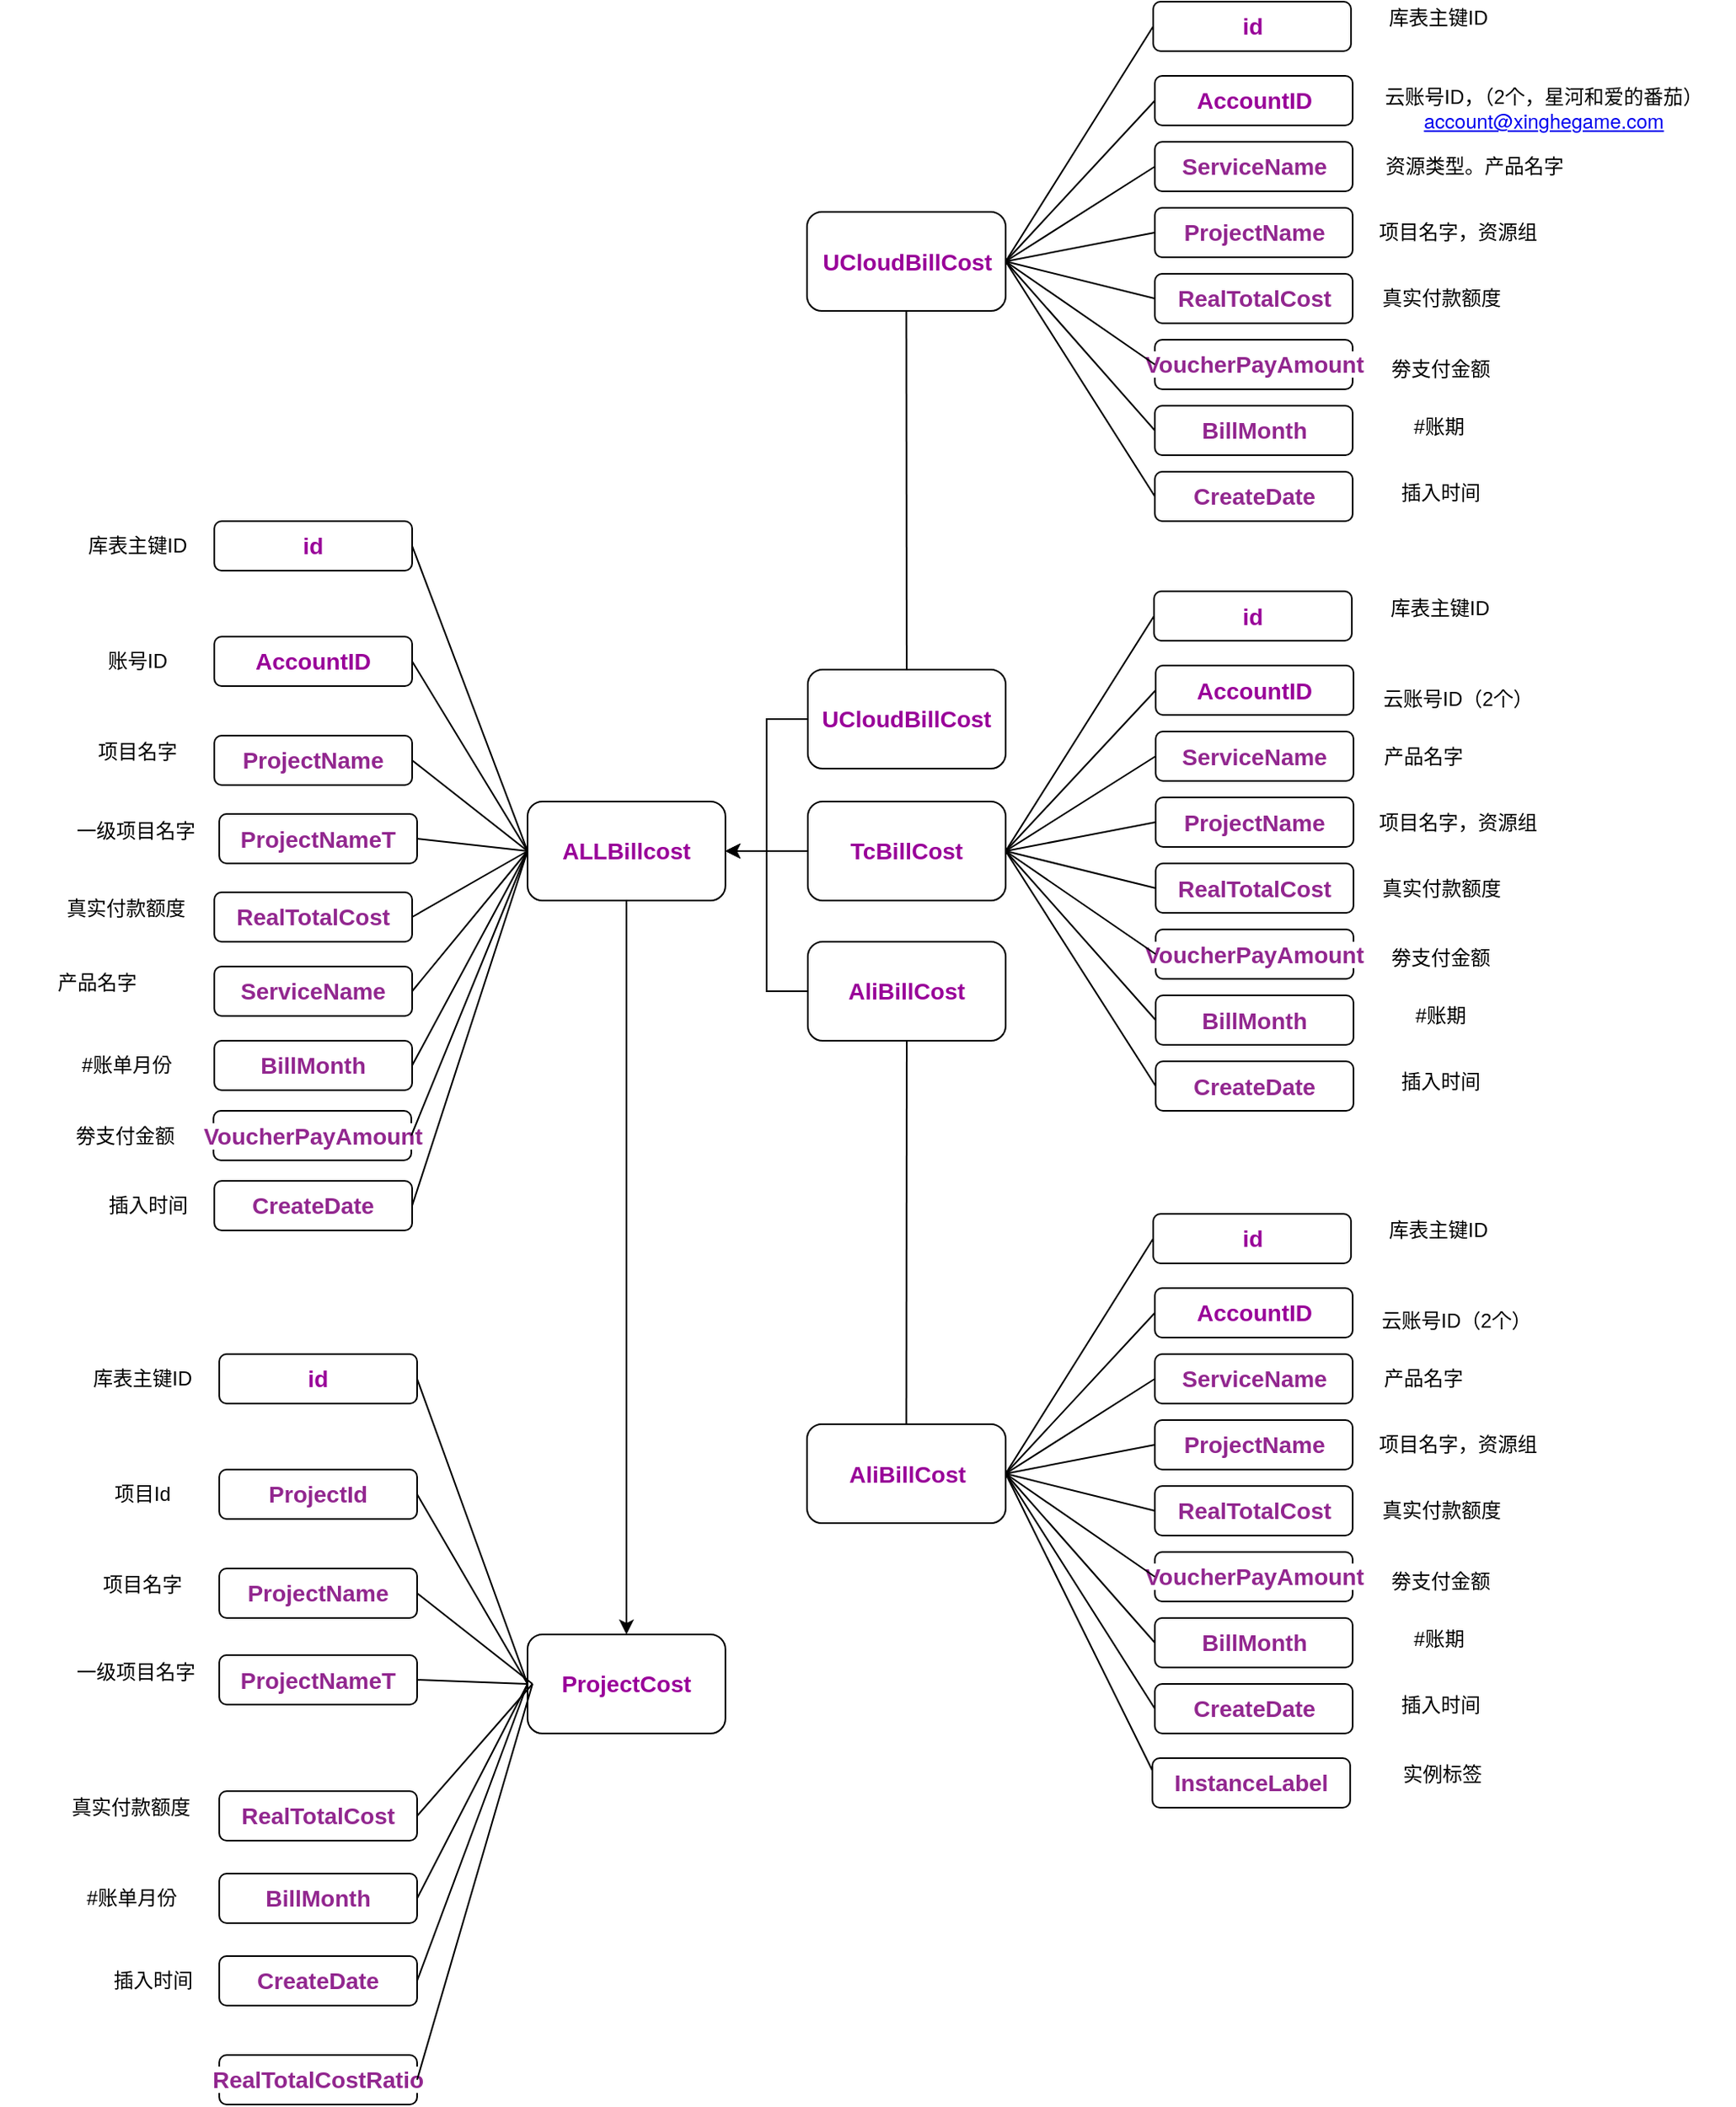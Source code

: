 <mxfile version="14.7.2" type="github">
  <diagram id="A1Ll4xMSJyslP8D5Uw_K" name="Page-1">
    <mxGraphModel dx="2210" dy="1781" grid="1" gridSize="10" guides="1" tooltips="1" connect="1" arrows="1" fold="1" page="1" pageScale="1" pageWidth="827" pageHeight="1169" background="#FFFFFF" math="0" shadow="0">
      <root>
        <mxCell id="0" />
        <mxCell id="1" parent="0" />
        <mxCell id="RVxFYE3tp8AXehIDu2Ks-37" style="edgeStyle=orthogonalEdgeStyle;rounded=0;orthogonalLoop=1;jettySize=auto;html=1;exitX=0;exitY=0.5;exitDx=0;exitDy=0;" parent="1" edge="1">
          <mxGeometry relative="1" as="geometry">
            <mxPoint x="-20" y="370" as="targetPoint" />
            <mxPoint x="30" y="370" as="sourcePoint" />
          </mxGeometry>
        </mxCell>
        <mxCell id="iCOL84NQNegIuIeDDe2q-26" style="edgeStyle=orthogonalEdgeStyle;rounded=0;orthogonalLoop=1;jettySize=auto;html=1;exitX=0.5;exitY=1;exitDx=0;exitDy=0;entryX=0.5;entryY=0;entryDx=0;entryDy=0;" edge="1" parent="1" source="RVxFYE3tp8AXehIDu2Ks-33" target="iCOL84NQNegIuIeDDe2q-1">
          <mxGeometry relative="1" as="geometry" />
        </mxCell>
        <mxCell id="RVxFYE3tp8AXehIDu2Ks-33" value="&lt;b&gt;&lt;font color=&quot;#990099&quot; style=&quot;font-size: 14px&quot;&gt;ALLBillcost&lt;/font&gt;&lt;/b&gt;" style="rounded=1;whiteSpace=wrap;html=1;" parent="1" vertex="1">
          <mxGeometry x="-140" y="340" width="120" height="60" as="geometry" />
        </mxCell>
        <mxCell id="RVxFYE3tp8AXehIDu2Ks-36" style="edgeStyle=orthogonalEdgeStyle;rounded=0;orthogonalLoop=1;jettySize=auto;html=1;exitX=0;exitY=0.5;exitDx=0;exitDy=0;entryX=1;entryY=0.5;entryDx=0;entryDy=0;" parent="1" source="RVxFYE3tp8AXehIDu2Ks-34" target="RVxFYE3tp8AXehIDu2Ks-33" edge="1">
          <mxGeometry relative="1" as="geometry" />
        </mxCell>
        <mxCell id="RVxFYE3tp8AXehIDu2Ks-34" value="&lt;b&gt;&lt;font color=&quot;#990099&quot; style=&quot;font-size: 14px&quot;&gt;UCloudBillCost&lt;/font&gt;&lt;/b&gt;" style="rounded=1;whiteSpace=wrap;html=1;" parent="1" vertex="1">
          <mxGeometry x="30" y="260" width="120" height="60" as="geometry" />
        </mxCell>
        <mxCell id="RVxFYE3tp8AXehIDu2Ks-38" style="edgeStyle=orthogonalEdgeStyle;rounded=0;orthogonalLoop=1;jettySize=auto;html=1;entryX=1;entryY=0.5;entryDx=0;entryDy=0;" parent="1" source="s6nqdzdo0AbgYBbY4Dm5-26" target="RVxFYE3tp8AXehIDu2Ks-33" edge="1">
          <mxGeometry relative="1" as="geometry">
            <mxPoint x="30" y="450" as="sourcePoint" />
          </mxGeometry>
        </mxCell>
        <mxCell id="RVxFYE3tp8AXehIDu2Ks-39" value="&lt;b style=&quot;color: rgb(153 , 0 , 153) ; font-size: 14px&quot;&gt;AccountID&lt;/b&gt;" style="rounded=1;whiteSpace=wrap;html=1;" parent="1" vertex="1">
          <mxGeometry x="-330" y="240" width="120" height="30" as="geometry" />
        </mxCell>
        <mxCell id="RVxFYE3tp8AXehIDu2Ks-40" value="&lt;span style=&quot;color: rgb(146 , 39 , 143) ; font-family: &amp;#34;menlo&amp;#34; , monospace , &amp;#34;tahoma&amp;#34; , , ; font-size: 14px ; font-weight: 700 ; background-color: rgb(255 , 255 , 255)&quot;&gt;ProjectName&lt;/span&gt;" style="rounded=1;whiteSpace=wrap;html=1;" parent="1" vertex="1">
          <mxGeometry x="-330" y="300" width="120" height="30" as="geometry" />
        </mxCell>
        <mxCell id="RVxFYE3tp8AXehIDu2Ks-41" value="&lt;span style=&quot;color: rgb(146 , 39 , 143) ; font-family: &amp;#34;menlo&amp;#34; , monospace , &amp;#34;tahoma&amp;#34; , , ; font-size: 14px ; font-weight: 700 ; background-color: rgb(255 , 255 , 255)&quot;&gt;RealTotalCost&lt;/span&gt;" style="rounded=1;whiteSpace=wrap;html=1;" parent="1" vertex="1">
          <mxGeometry x="-330" y="395" width="120" height="30" as="geometry" />
        </mxCell>
        <mxCell id="RVxFYE3tp8AXehIDu2Ks-42" value="&lt;font color=&quot;#92278f&quot;&gt;&lt;span style=&quot;font-size: 14px ; background-color: rgb(255 , 255 , 255)&quot;&gt;&lt;b&gt;ServiceName&lt;/b&gt;&lt;/span&gt;&lt;/font&gt;" style="rounded=1;whiteSpace=wrap;html=1;" parent="1" vertex="1">
          <mxGeometry x="-330" y="440" width="120" height="30" as="geometry" />
        </mxCell>
        <mxCell id="RVxFYE3tp8AXehIDu2Ks-44" value="" style="endArrow=none;html=1;exitX=0;exitY=0.5;exitDx=0;exitDy=0;entryX=1;entryY=0.5;entryDx=0;entryDy=0;" parent="1" source="RVxFYE3tp8AXehIDu2Ks-33" target="RVxFYE3tp8AXehIDu2Ks-39" edge="1">
          <mxGeometry width="50" height="50" relative="1" as="geometry">
            <mxPoint x="160" y="380" as="sourcePoint" />
            <mxPoint x="240" y="205" as="targetPoint" />
          </mxGeometry>
        </mxCell>
        <mxCell id="RVxFYE3tp8AXehIDu2Ks-45" value="" style="endArrow=none;html=1;entryX=1;entryY=0.5;entryDx=0;entryDy=0;" parent="1" target="RVxFYE3tp8AXehIDu2Ks-42" edge="1">
          <mxGeometry width="50" height="50" relative="1" as="geometry">
            <mxPoint x="-140" y="370" as="sourcePoint" />
            <mxPoint x="-160" y="265" as="targetPoint" />
          </mxGeometry>
        </mxCell>
        <mxCell id="RVxFYE3tp8AXehIDu2Ks-46" value="" style="endArrow=none;html=1;entryX=1;entryY=0.5;entryDx=0;entryDy=0;" parent="1" target="RVxFYE3tp8AXehIDu2Ks-40" edge="1">
          <mxGeometry width="50" height="50" relative="1" as="geometry">
            <mxPoint x="-140" y="370" as="sourcePoint" />
            <mxPoint x="-160" y="265" as="targetPoint" />
          </mxGeometry>
        </mxCell>
        <mxCell id="RVxFYE3tp8AXehIDu2Ks-47" value="" style="endArrow=none;html=1;entryX=1;entryY=0.5;entryDx=0;entryDy=0;" parent="1" target="RVxFYE3tp8AXehIDu2Ks-41" edge="1">
          <mxGeometry width="50" height="50" relative="1" as="geometry">
            <mxPoint x="-140" y="370" as="sourcePoint" />
            <mxPoint x="-160" y="325" as="targetPoint" />
          </mxGeometry>
        </mxCell>
        <mxCell id="RVxFYE3tp8AXehIDu2Ks-91" value="资源类型。产品名字" style="text;html=1;strokeColor=none;fillColor=none;align=center;verticalAlign=middle;whiteSpace=wrap;rounded=0;" parent="1" vertex="1">
          <mxGeometry x="359" y="-55" width="151" height="20" as="geometry" />
        </mxCell>
        <mxCell id="RVxFYE3tp8AXehIDu2Ks-92" value="云账号ID，（2个，星河和爱的番茄）&lt;a href=&quot;mailto:account@xinghegame.com&quot; style=&quot;font-family: &amp;#34;helvetica neue&amp;#34;&quot;&gt;account@xinghegame.com&lt;/a&gt;" style="text;html=1;strokeColor=none;fillColor=none;align=center;verticalAlign=middle;whiteSpace=wrap;rounded=0;" parent="1" vertex="1">
          <mxGeometry x="361" y="-90" width="231" height="20" as="geometry" />
        </mxCell>
        <mxCell id="RVxFYE3tp8AXehIDu2Ks-106" value="账号ID" style="text;html=1;strokeColor=none;fillColor=none;align=center;verticalAlign=middle;whiteSpace=wrap;rounded=0;" parent="1" vertex="1">
          <mxGeometry x="-430" y="245" width="107" height="20" as="geometry" />
        </mxCell>
        <mxCell id="RVxFYE3tp8AXehIDu2Ks-107" value="&lt;b&gt;&lt;font style=&quot;font-size: 14px&quot; color=&quot;#990099&quot;&gt;id&lt;/font&gt;&lt;/b&gt;" style="rounded=1;whiteSpace=wrap;html=1;" parent="1" vertex="1">
          <mxGeometry x="-330" y="170" width="120" height="30" as="geometry" />
        </mxCell>
        <mxCell id="RVxFYE3tp8AXehIDu2Ks-108" value="" style="endArrow=none;html=1;exitX=0;exitY=0.5;exitDx=0;exitDy=0;entryX=1;entryY=0.5;entryDx=0;entryDy=0;" parent="1" source="RVxFYE3tp8AXehIDu2Ks-33" target="RVxFYE3tp8AXehIDu2Ks-107" edge="1">
          <mxGeometry width="50" height="50" relative="1" as="geometry">
            <mxPoint x="-130" y="380" as="sourcePoint" />
            <mxPoint x="-200" y="265" as="targetPoint" />
          </mxGeometry>
        </mxCell>
        <mxCell id="RVxFYE3tp8AXehIDu2Ks-109" value="库表主键ID" style="text;html=1;strokeColor=none;fillColor=none;align=center;verticalAlign=middle;whiteSpace=wrap;rounded=0;" parent="1" vertex="1">
          <mxGeometry x="-430" y="175" width="107" height="20" as="geometry" />
        </mxCell>
        <mxCell id="RVxFYE3tp8AXehIDu2Ks-110" value="项目名字" style="text;html=1;strokeColor=none;fillColor=none;align=center;verticalAlign=middle;whiteSpace=wrap;rounded=0;" parent="1" vertex="1">
          <mxGeometry x="-430" y="300" width="107" height="20" as="geometry" />
        </mxCell>
        <mxCell id="RVxFYE3tp8AXehIDu2Ks-111" value="真实付款额度" style="text;html=1;strokeColor=none;fillColor=none;align=center;verticalAlign=middle;whiteSpace=wrap;rounded=0;" parent="1" vertex="1">
          <mxGeometry x="-437" y="395" width="107" height="20" as="geometry" />
        </mxCell>
        <mxCell id="RVxFYE3tp8AXehIDu2Ks-112" value="产品名字" style="text;html=1;strokeColor=none;fillColor=none;align=center;verticalAlign=middle;whiteSpace=wrap;rounded=0;" parent="1" vertex="1">
          <mxGeometry x="-460" y="440" width="117.5" height="20" as="geometry" />
        </mxCell>
        <mxCell id="RVxFYE3tp8AXehIDu2Ks-113" value="&lt;span style=&quot;color: rgb(146 , 39 , 143) ; font-family: &amp;#34;menlo&amp;#34; , monospace , &amp;#34;tahoma&amp;#34; , , ; font-size: 14px ; font-weight: 700 ; background-color: rgb(255 , 255 , 255)&quot;&gt;BillMonth&lt;/span&gt;" style="rounded=1;whiteSpace=wrap;html=1;" parent="1" vertex="1">
          <mxGeometry x="-330" y="485" width="120" height="30" as="geometry" />
        </mxCell>
        <mxCell id="RVxFYE3tp8AXehIDu2Ks-114" value="#账单月份" style="text;html=1;strokeColor=none;fillColor=none;align=center;verticalAlign=middle;whiteSpace=wrap;rounded=0;" parent="1" vertex="1">
          <mxGeometry x="-426.5" y="490" width="86" height="20" as="geometry" />
        </mxCell>
        <mxCell id="RVxFYE3tp8AXehIDu2Ks-115" value="&lt;font color=&quot;#92278f&quot;&gt;&lt;span style=&quot;font-size: 14px ; background-color: rgb(255 , 255 , 255)&quot;&gt;&lt;b&gt;CreateDate&lt;/b&gt;&lt;/span&gt;&lt;/font&gt;" style="rounded=1;whiteSpace=wrap;html=1;" parent="1" vertex="1">
          <mxGeometry x="-330" y="570" width="120" height="30" as="geometry" />
        </mxCell>
        <mxCell id="RVxFYE3tp8AXehIDu2Ks-116" value="插入时间" style="text;html=1;strokeColor=none;fillColor=none;align=center;verticalAlign=middle;whiteSpace=wrap;rounded=0;" parent="1" vertex="1">
          <mxGeometry x="-413" y="575" width="86" height="20" as="geometry" />
        </mxCell>
        <mxCell id="RVxFYE3tp8AXehIDu2Ks-118" value="" style="endArrow=none;html=1;entryX=1;entryY=0.5;entryDx=0;entryDy=0;exitX=0;exitY=0.5;exitDx=0;exitDy=0;" parent="1" source="RVxFYE3tp8AXehIDu2Ks-33" target="RVxFYE3tp8AXehIDu2Ks-113" edge="1">
          <mxGeometry width="50" height="50" relative="1" as="geometry">
            <mxPoint x="-130" y="380" as="sourcePoint" />
            <mxPoint x="-200" y="385" as="targetPoint" />
          </mxGeometry>
        </mxCell>
        <mxCell id="RVxFYE3tp8AXehIDu2Ks-119" value="" style="endArrow=none;html=1;entryX=1;entryY=0.5;entryDx=0;entryDy=0;exitX=0;exitY=0.5;exitDx=0;exitDy=0;" parent="1" source="RVxFYE3tp8AXehIDu2Ks-33" target="RVxFYE3tp8AXehIDu2Ks-115" edge="1">
          <mxGeometry width="50" height="50" relative="1" as="geometry">
            <mxPoint x="-130" y="380" as="sourcePoint" />
            <mxPoint x="-200" y="510" as="targetPoint" />
          </mxGeometry>
        </mxCell>
        <mxCell id="RVxFYE3tp8AXehIDu2Ks-120" value="" style="endArrow=none;html=1;entryX=0.5;entryY=1;entryDx=0;entryDy=0;" parent="1" source="RVxFYE3tp8AXehIDu2Ks-34" target="s6nqdzdo0AbgYBbY4Dm5-76" edge="1">
          <mxGeometry width="50" height="50" relative="1" as="geometry">
            <mxPoint x="120" y="350" as="sourcePoint" />
            <mxPoint x="80" y="55" as="targetPoint" />
          </mxGeometry>
        </mxCell>
        <mxCell id="RVxFYE3tp8AXehIDu2Ks-122" value="" style="endArrow=none;html=1;entryX=0.5;entryY=1;entryDx=0;entryDy=0;exitX=0.5;exitY=0;exitDx=0;exitDy=0;" parent="1" source="s6nqdzdo0AbgYBbY4Dm5-51" target="s6nqdzdo0AbgYBbY4Dm5-26" edge="1">
          <mxGeometry width="50" height="50" relative="1" as="geometry">
            <mxPoint x="90" y="750" as="sourcePoint" />
            <mxPoint x="90" y="480" as="targetPoint" />
          </mxGeometry>
        </mxCell>
        <mxCell id="s6nqdzdo0AbgYBbY4Dm5-1" value="&lt;b&gt;&lt;font color=&quot;#990099&quot; style=&quot;font-size: 14px&quot;&gt;TcBillCost&lt;/font&gt;&lt;/b&gt;" style="rounded=1;whiteSpace=wrap;html=1;" parent="1" vertex="1">
          <mxGeometry x="30" y="340" width="120" height="60" as="geometry" />
        </mxCell>
        <mxCell id="s6nqdzdo0AbgYBbY4Dm5-2" value="&lt;b style=&quot;color: rgb(153 , 0 , 153) ; font-size: 14px&quot;&gt;AccountID&lt;/b&gt;" style="rounded=1;whiteSpace=wrap;html=1;" parent="1" vertex="1">
          <mxGeometry x="241" y="257.5" width="120" height="30" as="geometry" />
        </mxCell>
        <mxCell id="s6nqdzdo0AbgYBbY4Dm5-3" value="&lt;font color=&quot;#92278f&quot;&gt;&lt;span style=&quot;font-size: 14px ; background-color: rgb(255 , 255 , 255)&quot;&gt;&lt;b&gt;ServiceName&lt;/b&gt;&lt;/span&gt;&lt;/font&gt;" style="rounded=1;whiteSpace=wrap;html=1;" parent="1" vertex="1">
          <mxGeometry x="241" y="297.5" width="120" height="30" as="geometry" />
        </mxCell>
        <mxCell id="s6nqdzdo0AbgYBbY4Dm5-4" value="&lt;span style=&quot;color: rgb(146 , 39 , 143) ; font-family: &amp;#34;menlo&amp;#34; , monospace , &amp;#34;tahoma&amp;#34; , , ; font-size: 14px ; font-weight: 700 ; background-color: rgb(255 , 255 , 255)&quot;&gt;ProjectName&lt;/span&gt;" style="rounded=1;whiteSpace=wrap;html=1;" parent="1" vertex="1">
          <mxGeometry x="241" y="337.5" width="120" height="30" as="geometry" />
        </mxCell>
        <mxCell id="s6nqdzdo0AbgYBbY4Dm5-5" value="&lt;span style=&quot;color: rgb(146 , 39 , 143) ; font-family: &amp;#34;menlo&amp;#34; , monospace , &amp;#34;tahoma&amp;#34; , , ; font-size: 14px ; font-weight: 700 ; background-color: rgb(255 , 255 , 255)&quot;&gt;RealTotalCost&lt;/span&gt;" style="rounded=1;whiteSpace=wrap;html=1;" parent="1" vertex="1">
          <mxGeometry x="241" y="377.5" width="120" height="30" as="geometry" />
        </mxCell>
        <mxCell id="s6nqdzdo0AbgYBbY4Dm5-6" value="&lt;span style=&quot;color: rgb(146 , 39 , 143) ; font-family: &amp;#34;menlo&amp;#34; , monospace , &amp;#34;tahoma&amp;#34; , , ; font-size: 14px ; font-weight: 700 ; background-color: rgb(255 , 255 , 255)&quot;&gt;VoucherPayAmount&lt;/span&gt;" style="rounded=1;whiteSpace=wrap;html=1;" parent="1" vertex="1">
          <mxGeometry x="241" y="417.5" width="120" height="30" as="geometry" />
        </mxCell>
        <mxCell id="s6nqdzdo0AbgYBbY4Dm5-7" value="&lt;span style=&quot;color: rgb(146 , 39 , 143) ; font-family: &amp;#34;menlo&amp;#34; , monospace , &amp;#34;tahoma&amp;#34; , , ; font-size: 14px ; font-weight: 700 ; background-color: rgb(255 , 255 , 255)&quot;&gt;BillMonth&lt;/span&gt;" style="rounded=1;whiteSpace=wrap;html=1;" parent="1" vertex="1">
          <mxGeometry x="241" y="457.5" width="120" height="30" as="geometry" />
        </mxCell>
        <mxCell id="s6nqdzdo0AbgYBbY4Dm5-8" value="#账期" style="text;html=1;strokeColor=none;fillColor=none;align=center;verticalAlign=middle;whiteSpace=wrap;rounded=0;" parent="1" vertex="1">
          <mxGeometry x="370.5" y="460" width="86" height="20" as="geometry" />
        </mxCell>
        <mxCell id="s6nqdzdo0AbgYBbY4Dm5-9" value="劵支付金额" style="text;html=1;strokeColor=none;fillColor=none;align=center;verticalAlign=middle;whiteSpace=wrap;rounded=0;" parent="1" vertex="1">
          <mxGeometry x="371" y="425" width="86" height="20" as="geometry" />
        </mxCell>
        <mxCell id="s6nqdzdo0AbgYBbY4Dm5-10" value="真实付款额度" style="text;html=1;strokeColor=none;fillColor=none;align=center;verticalAlign=middle;whiteSpace=wrap;rounded=0;" parent="1" vertex="1">
          <mxGeometry x="361" y="382.5" width="107" height="20" as="geometry" />
        </mxCell>
        <mxCell id="s6nqdzdo0AbgYBbY4Dm5-11" value="项目名字，资源组" style="text;html=1;strokeColor=none;fillColor=none;align=center;verticalAlign=middle;whiteSpace=wrap;rounded=0;" parent="1" vertex="1">
          <mxGeometry x="371" y="342.5" width="107" height="20" as="geometry" />
        </mxCell>
        <mxCell id="s6nqdzdo0AbgYBbY4Dm5-12" value="产品名字" style="text;html=1;strokeColor=none;fillColor=none;align=center;verticalAlign=middle;whiteSpace=wrap;rounded=0;" parent="1" vertex="1">
          <mxGeometry x="350" y="302.5" width="107" height="20" as="geometry" />
        </mxCell>
        <mxCell id="s6nqdzdo0AbgYBbY4Dm5-13" value="云账号ID（2个）" style="text;html=1;strokeColor=none;fillColor=none;align=center;verticalAlign=middle;whiteSpace=wrap;rounded=0;" parent="1" vertex="1">
          <mxGeometry x="370.5" y="267.5" width="107" height="20" as="geometry" />
        </mxCell>
        <mxCell id="s6nqdzdo0AbgYBbY4Dm5-14" value="&lt;font color=&quot;#92278f&quot;&gt;&lt;span style=&quot;font-size: 14px ; background-color: rgb(255 , 255 , 255)&quot;&gt;&lt;b&gt;CreateDate&lt;/b&gt;&lt;/span&gt;&lt;/font&gt;" style="rounded=1;whiteSpace=wrap;html=1;" parent="1" vertex="1">
          <mxGeometry x="241" y="497.5" width="120" height="30" as="geometry" />
        </mxCell>
        <mxCell id="s6nqdzdo0AbgYBbY4Dm5-15" value="插入时间" style="text;html=1;strokeColor=none;fillColor=none;align=center;verticalAlign=middle;whiteSpace=wrap;rounded=0;" parent="1" vertex="1">
          <mxGeometry x="371" y="500" width="86" height="20" as="geometry" />
        </mxCell>
        <mxCell id="s6nqdzdo0AbgYBbY4Dm5-16" value="" style="endArrow=none;html=1;exitX=1;exitY=0.5;exitDx=0;exitDy=0;entryX=0;entryY=0.5;entryDx=0;entryDy=0;" parent="1" source="s6nqdzdo0AbgYBbY4Dm5-1" target="s6nqdzdo0AbgYBbY4Dm5-3" edge="1">
          <mxGeometry width="50" height="50" relative="1" as="geometry">
            <mxPoint x="150" y="365" as="sourcePoint" />
            <mxPoint x="230" y="230" as="targetPoint" />
          </mxGeometry>
        </mxCell>
        <mxCell id="s6nqdzdo0AbgYBbY4Dm5-17" value="" style="endArrow=none;html=1;exitX=1;exitY=0.5;exitDx=0;exitDy=0;entryX=0;entryY=0.5;entryDx=0;entryDy=0;" parent="1" source="s6nqdzdo0AbgYBbY4Dm5-1" target="s6nqdzdo0AbgYBbY4Dm5-2" edge="1">
          <mxGeometry width="50" height="50" relative="1" as="geometry">
            <mxPoint x="150" y="365" as="sourcePoint" />
            <mxPoint x="230" y="190" as="targetPoint" />
          </mxGeometry>
        </mxCell>
        <mxCell id="s6nqdzdo0AbgYBbY4Dm5-18" value="" style="endArrow=none;html=1;entryX=0;entryY=0.5;entryDx=0;entryDy=0;exitX=1;exitY=0.5;exitDx=0;exitDy=0;" parent="1" source="s6nqdzdo0AbgYBbY4Dm5-1" target="s6nqdzdo0AbgYBbY4Dm5-4" edge="1">
          <mxGeometry width="50" height="50" relative="1" as="geometry">
            <mxPoint x="150" y="365" as="sourcePoint" />
            <mxPoint x="230" y="270" as="targetPoint" />
          </mxGeometry>
        </mxCell>
        <mxCell id="s6nqdzdo0AbgYBbY4Dm5-19" value="" style="endArrow=none;html=1;entryX=0;entryY=0.5;entryDx=0;entryDy=0;exitX=1;exitY=0.5;exitDx=0;exitDy=0;" parent="1" source="s6nqdzdo0AbgYBbY4Dm5-1" target="s6nqdzdo0AbgYBbY4Dm5-5" edge="1">
          <mxGeometry width="50" height="50" relative="1" as="geometry">
            <mxPoint x="150" y="370" as="sourcePoint" />
            <mxPoint x="230" y="310" as="targetPoint" />
          </mxGeometry>
        </mxCell>
        <mxCell id="s6nqdzdo0AbgYBbY4Dm5-20" value="" style="endArrow=none;html=1;exitX=1;exitY=0.5;exitDx=0;exitDy=0;entryX=0;entryY=0.5;entryDx=0;entryDy=0;" parent="1" source="s6nqdzdo0AbgYBbY4Dm5-1" target="s6nqdzdo0AbgYBbY4Dm5-6" edge="1">
          <mxGeometry width="50" height="50" relative="1" as="geometry">
            <mxPoint x="150" y="365" as="sourcePoint" />
            <mxPoint x="230" y="350" as="targetPoint" />
          </mxGeometry>
        </mxCell>
        <mxCell id="s6nqdzdo0AbgYBbY4Dm5-21" value="" style="endArrow=none;html=1;entryX=0;entryY=0.5;entryDx=0;entryDy=0;exitX=1;exitY=0.5;exitDx=0;exitDy=0;" parent="1" source="s6nqdzdo0AbgYBbY4Dm5-1" target="s6nqdzdo0AbgYBbY4Dm5-7" edge="1">
          <mxGeometry width="50" height="50" relative="1" as="geometry">
            <mxPoint x="190" y="420" as="sourcePoint" />
            <mxPoint x="230" y="390" as="targetPoint" />
          </mxGeometry>
        </mxCell>
        <mxCell id="s6nqdzdo0AbgYBbY4Dm5-22" value="" style="endArrow=none;html=1;exitX=1;exitY=0.5;exitDx=0;exitDy=0;entryX=0;entryY=0.5;entryDx=0;entryDy=0;" parent="1" source="s6nqdzdo0AbgYBbY4Dm5-1" target="s6nqdzdo0AbgYBbY4Dm5-14" edge="1">
          <mxGeometry width="50" height="50" relative="1" as="geometry">
            <mxPoint x="150" y="365" as="sourcePoint" />
            <mxPoint x="230" y="430" as="targetPoint" />
          </mxGeometry>
        </mxCell>
        <mxCell id="s6nqdzdo0AbgYBbY4Dm5-23" value="&lt;b&gt;&lt;font style=&quot;font-size: 14px&quot; color=&quot;#990099&quot;&gt;id&lt;/font&gt;&lt;/b&gt;" style="rounded=1;whiteSpace=wrap;html=1;" parent="1" vertex="1">
          <mxGeometry x="240" y="212.5" width="120" height="30" as="geometry" />
        </mxCell>
        <mxCell id="s6nqdzdo0AbgYBbY4Dm5-24" value="库表主键ID" style="text;html=1;strokeColor=none;fillColor=none;align=center;verticalAlign=middle;whiteSpace=wrap;rounded=0;" parent="1" vertex="1">
          <mxGeometry x="359.5" y="212.5" width="107" height="20" as="geometry" />
        </mxCell>
        <mxCell id="s6nqdzdo0AbgYBbY4Dm5-25" value="" style="endArrow=none;html=1;exitX=1;exitY=0.5;exitDx=0;exitDy=0;entryX=0;entryY=0.5;entryDx=0;entryDy=0;" parent="1" source="s6nqdzdo0AbgYBbY4Dm5-1" target="s6nqdzdo0AbgYBbY4Dm5-23" edge="1">
          <mxGeometry width="50" height="50" relative="1" as="geometry">
            <mxPoint x="160" y="375" as="sourcePoint" />
            <mxPoint x="240" y="200" as="targetPoint" />
          </mxGeometry>
        </mxCell>
        <mxCell id="s6nqdzdo0AbgYBbY4Dm5-26" value="&lt;b&gt;&lt;font color=&quot;#990099&quot; style=&quot;font-size: 14px&quot;&gt;AliBillCost&lt;/font&gt;&lt;/b&gt;" style="rounded=1;whiteSpace=wrap;html=1;" parent="1" vertex="1">
          <mxGeometry x="30" y="425" width="120" height="60" as="geometry" />
        </mxCell>
        <mxCell id="s6nqdzdo0AbgYBbY4Dm5-51" value="&lt;b&gt;&lt;font color=&quot;#990099&quot; style=&quot;font-size: 14px&quot;&gt;AliBillCost&lt;/font&gt;&lt;/b&gt;" style="rounded=1;whiteSpace=wrap;html=1;" parent="1" vertex="1">
          <mxGeometry x="29.5" y="717.5" width="120.5" height="60" as="geometry" />
        </mxCell>
        <mxCell id="s6nqdzdo0AbgYBbY4Dm5-52" value="&lt;b style=&quot;color: rgb(153 , 0 , 153) ; font-size: 14px&quot;&gt;AccountID&lt;/b&gt;" style="rounded=1;whiteSpace=wrap;html=1;" parent="1" vertex="1">
          <mxGeometry x="240.5" y="635" width="120" height="30" as="geometry" />
        </mxCell>
        <mxCell id="s6nqdzdo0AbgYBbY4Dm5-53" value="&lt;font color=&quot;#92278f&quot;&gt;&lt;span style=&quot;font-size: 14px ; background-color: rgb(255 , 255 , 255)&quot;&gt;&lt;b&gt;ServiceName&lt;/b&gt;&lt;/span&gt;&lt;/font&gt;" style="rounded=1;whiteSpace=wrap;html=1;" parent="1" vertex="1">
          <mxGeometry x="240.5" y="675" width="120" height="30" as="geometry" />
        </mxCell>
        <mxCell id="s6nqdzdo0AbgYBbY4Dm5-54" value="&lt;span style=&quot;color: rgb(146 , 39 , 143) ; font-family: &amp;#34;menlo&amp;#34; , monospace , &amp;#34;tahoma&amp;#34; , , ; font-size: 14px ; font-weight: 700 ; background-color: rgb(255 , 255 , 255)&quot;&gt;ProjectName&lt;/span&gt;" style="rounded=1;whiteSpace=wrap;html=1;" parent="1" vertex="1">
          <mxGeometry x="240.5" y="715" width="120" height="30" as="geometry" />
        </mxCell>
        <mxCell id="s6nqdzdo0AbgYBbY4Dm5-55" value="&lt;span style=&quot;color: rgb(146 , 39 , 143) ; font-family: &amp;#34;menlo&amp;#34; , monospace , &amp;#34;tahoma&amp;#34; , , ; font-size: 14px ; font-weight: 700 ; background-color: rgb(255 , 255 , 255)&quot;&gt;RealTotalCost&lt;/span&gt;" style="rounded=1;whiteSpace=wrap;html=1;" parent="1" vertex="1">
          <mxGeometry x="240.5" y="755" width="120" height="30" as="geometry" />
        </mxCell>
        <mxCell id="s6nqdzdo0AbgYBbY4Dm5-56" value="&lt;span style=&quot;color: rgb(146 , 39 , 143) ; font-family: &amp;#34;menlo&amp;#34; , monospace , &amp;#34;tahoma&amp;#34; , , ; font-size: 14px ; font-weight: 700 ; background-color: rgb(255 , 255 , 255)&quot;&gt;VoucherPayAmount&lt;/span&gt;" style="rounded=1;whiteSpace=wrap;html=1;" parent="1" vertex="1">
          <mxGeometry x="240.5" y="795" width="120" height="30" as="geometry" />
        </mxCell>
        <mxCell id="s6nqdzdo0AbgYBbY4Dm5-57" value="&lt;span style=&quot;color: rgb(146 , 39 , 143) ; font-family: &amp;#34;menlo&amp;#34; , monospace , &amp;#34;tahoma&amp;#34; , , ; font-size: 14px ; font-weight: 700 ; background-color: rgb(255 , 255 , 255)&quot;&gt;BillMonth&lt;/span&gt;" style="rounded=1;whiteSpace=wrap;html=1;" parent="1" vertex="1">
          <mxGeometry x="240.5" y="835" width="120" height="30" as="geometry" />
        </mxCell>
        <mxCell id="s6nqdzdo0AbgYBbY4Dm5-58" value="#账期" style="text;html=1;strokeColor=none;fillColor=none;align=center;verticalAlign=middle;whiteSpace=wrap;rounded=0;" parent="1" vertex="1">
          <mxGeometry x="370" y="837.5" width="86" height="20" as="geometry" />
        </mxCell>
        <mxCell id="s6nqdzdo0AbgYBbY4Dm5-59" value="劵支付金额" style="text;html=1;strokeColor=none;fillColor=none;align=center;verticalAlign=middle;whiteSpace=wrap;rounded=0;" parent="1" vertex="1">
          <mxGeometry x="370.5" y="802.5" width="86" height="20" as="geometry" />
        </mxCell>
        <mxCell id="s6nqdzdo0AbgYBbY4Dm5-60" value="真实付款额度" style="text;html=1;strokeColor=none;fillColor=none;align=center;verticalAlign=middle;whiteSpace=wrap;rounded=0;" parent="1" vertex="1">
          <mxGeometry x="360.5" y="760" width="107" height="20" as="geometry" />
        </mxCell>
        <mxCell id="s6nqdzdo0AbgYBbY4Dm5-61" value="项目名字，资源组" style="text;html=1;strokeColor=none;fillColor=none;align=center;verticalAlign=middle;whiteSpace=wrap;rounded=0;" parent="1" vertex="1">
          <mxGeometry x="370.5" y="720" width="107" height="20" as="geometry" />
        </mxCell>
        <mxCell id="s6nqdzdo0AbgYBbY4Dm5-62" value="产品名字" style="text;html=1;strokeColor=none;fillColor=none;align=center;verticalAlign=middle;whiteSpace=wrap;rounded=0;" parent="1" vertex="1">
          <mxGeometry x="349.5" y="680" width="107" height="20" as="geometry" />
        </mxCell>
        <mxCell id="s6nqdzdo0AbgYBbY4Dm5-63" value="云账号ID（2个）" style="text;html=1;strokeColor=none;fillColor=none;align=center;verticalAlign=middle;whiteSpace=wrap;rounded=0;" parent="1" vertex="1">
          <mxGeometry x="370" y="645" width="107" height="20" as="geometry" />
        </mxCell>
        <mxCell id="s6nqdzdo0AbgYBbY4Dm5-64" value="&lt;font color=&quot;#92278f&quot;&gt;&lt;span style=&quot;font-size: 14px ; background-color: rgb(255 , 255 , 255)&quot;&gt;&lt;b&gt;CreateDate&lt;/b&gt;&lt;/span&gt;&lt;/font&gt;" style="rounded=1;whiteSpace=wrap;html=1;" parent="1" vertex="1">
          <mxGeometry x="240.5" y="875" width="120" height="30" as="geometry" />
        </mxCell>
        <mxCell id="s6nqdzdo0AbgYBbY4Dm5-65" value="插入时间" style="text;html=1;strokeColor=none;fillColor=none;align=center;verticalAlign=middle;whiteSpace=wrap;rounded=0;" parent="1" vertex="1">
          <mxGeometry x="370.5" y="877.5" width="86" height="20" as="geometry" />
        </mxCell>
        <mxCell id="s6nqdzdo0AbgYBbY4Dm5-66" value="" style="endArrow=none;html=1;exitX=1;exitY=0.5;exitDx=0;exitDy=0;entryX=0;entryY=0.5;entryDx=0;entryDy=0;" parent="1" source="s6nqdzdo0AbgYBbY4Dm5-51" target="s6nqdzdo0AbgYBbY4Dm5-53" edge="1">
          <mxGeometry width="50" height="50" relative="1" as="geometry">
            <mxPoint x="149.5" y="742.5" as="sourcePoint" />
            <mxPoint x="229.5" y="607.5" as="targetPoint" />
          </mxGeometry>
        </mxCell>
        <mxCell id="s6nqdzdo0AbgYBbY4Dm5-67" value="" style="endArrow=none;html=1;exitX=1;exitY=0.5;exitDx=0;exitDy=0;entryX=0;entryY=0.5;entryDx=0;entryDy=0;" parent="1" source="s6nqdzdo0AbgYBbY4Dm5-51" target="s6nqdzdo0AbgYBbY4Dm5-52" edge="1">
          <mxGeometry width="50" height="50" relative="1" as="geometry">
            <mxPoint x="149.5" y="742.5" as="sourcePoint" />
            <mxPoint x="229.5" y="567.5" as="targetPoint" />
          </mxGeometry>
        </mxCell>
        <mxCell id="s6nqdzdo0AbgYBbY4Dm5-68" value="" style="endArrow=none;html=1;entryX=0;entryY=0.5;entryDx=0;entryDy=0;exitX=1;exitY=0.5;exitDx=0;exitDy=0;" parent="1" source="s6nqdzdo0AbgYBbY4Dm5-51" target="s6nqdzdo0AbgYBbY4Dm5-54" edge="1">
          <mxGeometry width="50" height="50" relative="1" as="geometry">
            <mxPoint x="149.5" y="742.5" as="sourcePoint" />
            <mxPoint x="229.5" y="647.5" as="targetPoint" />
          </mxGeometry>
        </mxCell>
        <mxCell id="s6nqdzdo0AbgYBbY4Dm5-69" value="" style="endArrow=none;html=1;entryX=0;entryY=0.5;entryDx=0;entryDy=0;exitX=1;exitY=0.5;exitDx=0;exitDy=0;" parent="1" source="s6nqdzdo0AbgYBbY4Dm5-51" target="s6nqdzdo0AbgYBbY4Dm5-55" edge="1">
          <mxGeometry width="50" height="50" relative="1" as="geometry">
            <mxPoint x="149.5" y="747.5" as="sourcePoint" />
            <mxPoint x="229.5" y="687.5" as="targetPoint" />
          </mxGeometry>
        </mxCell>
        <mxCell id="s6nqdzdo0AbgYBbY4Dm5-70" value="" style="endArrow=none;html=1;exitX=1;exitY=0.5;exitDx=0;exitDy=0;entryX=0;entryY=0.5;entryDx=0;entryDy=0;" parent="1" source="s6nqdzdo0AbgYBbY4Dm5-51" target="s6nqdzdo0AbgYBbY4Dm5-56" edge="1">
          <mxGeometry width="50" height="50" relative="1" as="geometry">
            <mxPoint x="149.5" y="742.5" as="sourcePoint" />
            <mxPoint x="229.5" y="727.5" as="targetPoint" />
          </mxGeometry>
        </mxCell>
        <mxCell id="s6nqdzdo0AbgYBbY4Dm5-71" value="" style="endArrow=none;html=1;entryX=0;entryY=0.5;entryDx=0;entryDy=0;exitX=1;exitY=0.5;exitDx=0;exitDy=0;" parent="1" source="s6nqdzdo0AbgYBbY4Dm5-51" target="s6nqdzdo0AbgYBbY4Dm5-57" edge="1">
          <mxGeometry width="50" height="50" relative="1" as="geometry">
            <mxPoint x="189.5" y="797.5" as="sourcePoint" />
            <mxPoint x="229.5" y="767.5" as="targetPoint" />
          </mxGeometry>
        </mxCell>
        <mxCell id="s6nqdzdo0AbgYBbY4Dm5-72" value="" style="endArrow=none;html=1;exitX=1;exitY=0.5;exitDx=0;exitDy=0;entryX=0;entryY=0.5;entryDx=0;entryDy=0;" parent="1" source="s6nqdzdo0AbgYBbY4Dm5-51" target="s6nqdzdo0AbgYBbY4Dm5-64" edge="1">
          <mxGeometry width="50" height="50" relative="1" as="geometry">
            <mxPoint x="149.5" y="742.5" as="sourcePoint" />
            <mxPoint x="229.5" y="807.5" as="targetPoint" />
          </mxGeometry>
        </mxCell>
        <mxCell id="s6nqdzdo0AbgYBbY4Dm5-73" value="&lt;b&gt;&lt;font style=&quot;font-size: 14px&quot; color=&quot;#990099&quot;&gt;id&lt;/font&gt;&lt;/b&gt;" style="rounded=1;whiteSpace=wrap;html=1;" parent="1" vertex="1">
          <mxGeometry x="239.5" y="590" width="120" height="30" as="geometry" />
        </mxCell>
        <mxCell id="s6nqdzdo0AbgYBbY4Dm5-74" value="库表主键ID" style="text;html=1;strokeColor=none;fillColor=none;align=center;verticalAlign=middle;whiteSpace=wrap;rounded=0;" parent="1" vertex="1">
          <mxGeometry x="359" y="590" width="107" height="20" as="geometry" />
        </mxCell>
        <mxCell id="s6nqdzdo0AbgYBbY4Dm5-75" value="" style="endArrow=none;html=1;exitX=1;exitY=0.5;exitDx=0;exitDy=0;entryX=0;entryY=0.5;entryDx=0;entryDy=0;" parent="1" source="s6nqdzdo0AbgYBbY4Dm5-51" target="s6nqdzdo0AbgYBbY4Dm5-73" edge="1">
          <mxGeometry width="50" height="50" relative="1" as="geometry">
            <mxPoint x="159.5" y="752.5" as="sourcePoint" />
            <mxPoint x="239.5" y="577.5" as="targetPoint" />
          </mxGeometry>
        </mxCell>
        <mxCell id="s6nqdzdo0AbgYBbY4Dm5-76" value="&lt;b&gt;&lt;font color=&quot;#990099&quot; style=&quot;font-size: 14px&quot;&gt;UCloudBillCost&lt;/font&gt;&lt;/b&gt;" style="rounded=1;whiteSpace=wrap;html=1;" parent="1" vertex="1">
          <mxGeometry x="29.5" y="-17.5" width="120.5" height="60" as="geometry" />
        </mxCell>
        <mxCell id="s6nqdzdo0AbgYBbY4Dm5-77" value="&lt;font color=&quot;#990099&quot;&gt;&lt;span style=&quot;font-size: 14px&quot;&gt;&lt;b&gt;AccountID&lt;/b&gt;&lt;/span&gt;&lt;/font&gt;" style="rounded=1;whiteSpace=wrap;html=1;" parent="1" vertex="1">
          <mxGeometry x="240.5" y="-100" width="120" height="30" as="geometry" />
        </mxCell>
        <mxCell id="s6nqdzdo0AbgYBbY4Dm5-78" value="&lt;font color=&quot;#92278f&quot;&gt;&lt;span style=&quot;font-size: 14px ; background-color: rgb(255 , 255 , 255)&quot;&gt;&lt;b&gt;ServiceName&lt;/b&gt;&lt;/span&gt;&lt;/font&gt;" style="rounded=1;whiteSpace=wrap;html=1;" parent="1" vertex="1">
          <mxGeometry x="240.5" y="-60" width="120" height="30" as="geometry" />
        </mxCell>
        <mxCell id="s6nqdzdo0AbgYBbY4Dm5-79" value="&lt;span style=&quot;color: rgb(146 , 39 , 143) ; font-family: &amp;#34;menlo&amp;#34; , monospace , &amp;#34;tahoma&amp;#34; , , ; font-size: 14px ; font-weight: 700 ; background-color: rgb(255 , 255 , 255)&quot;&gt;ProjectName&lt;/span&gt;" style="rounded=1;whiteSpace=wrap;html=1;" parent="1" vertex="1">
          <mxGeometry x="240.5" y="-20" width="120" height="30" as="geometry" />
        </mxCell>
        <mxCell id="s6nqdzdo0AbgYBbY4Dm5-80" value="&lt;span style=&quot;color: rgb(146 , 39 , 143) ; font-family: &amp;#34;menlo&amp;#34; , monospace , &amp;#34;tahoma&amp;#34; , , ; font-size: 14px ; font-weight: 700 ; background-color: rgb(255 , 255 , 255)&quot;&gt;RealTotalCost&lt;/span&gt;" style="rounded=1;whiteSpace=wrap;html=1;" parent="1" vertex="1">
          <mxGeometry x="240.5" y="20" width="120" height="30" as="geometry" />
        </mxCell>
        <mxCell id="s6nqdzdo0AbgYBbY4Dm5-81" value="&lt;span style=&quot;color: rgb(146 , 39 , 143) ; font-family: &amp;#34;menlo&amp;#34; , monospace , &amp;#34;tahoma&amp;#34; , , ; font-size: 14px ; font-weight: 700 ; background-color: rgb(255 , 255 , 255)&quot;&gt;VoucherPayAmount&lt;/span&gt;" style="rounded=1;whiteSpace=wrap;html=1;" parent="1" vertex="1">
          <mxGeometry x="240.5" y="60" width="120" height="30" as="geometry" />
        </mxCell>
        <mxCell id="s6nqdzdo0AbgYBbY4Dm5-82" value="&lt;span style=&quot;color: rgb(146 , 39 , 143) ; font-family: &amp;#34;menlo&amp;#34; , monospace , &amp;#34;tahoma&amp;#34; , , ; font-size: 14px ; font-weight: 700 ; background-color: rgb(255 , 255 , 255)&quot;&gt;BillMonth&lt;/span&gt;" style="rounded=1;whiteSpace=wrap;html=1;" parent="1" vertex="1">
          <mxGeometry x="240.5" y="100" width="120" height="30" as="geometry" />
        </mxCell>
        <mxCell id="s6nqdzdo0AbgYBbY4Dm5-83" value="#账期" style="text;html=1;strokeColor=none;fillColor=none;align=center;verticalAlign=middle;whiteSpace=wrap;rounded=0;" parent="1" vertex="1">
          <mxGeometry x="370" y="102.5" width="86" height="20" as="geometry" />
        </mxCell>
        <mxCell id="s6nqdzdo0AbgYBbY4Dm5-84" value="劵支付金额" style="text;html=1;strokeColor=none;fillColor=none;align=center;verticalAlign=middle;whiteSpace=wrap;rounded=0;" parent="1" vertex="1">
          <mxGeometry x="370.5" y="67.5" width="86" height="20" as="geometry" />
        </mxCell>
        <mxCell id="s6nqdzdo0AbgYBbY4Dm5-85" value="真实付款额度" style="text;html=1;strokeColor=none;fillColor=none;align=center;verticalAlign=middle;whiteSpace=wrap;rounded=0;" parent="1" vertex="1">
          <mxGeometry x="360.5" y="25" width="107" height="20" as="geometry" />
        </mxCell>
        <mxCell id="s6nqdzdo0AbgYBbY4Dm5-86" value="项目名字，资源组" style="text;html=1;strokeColor=none;fillColor=none;align=center;verticalAlign=middle;whiteSpace=wrap;rounded=0;" parent="1" vertex="1">
          <mxGeometry x="370.5" y="-15" width="107" height="20" as="geometry" />
        </mxCell>
        <mxCell id="s6nqdzdo0AbgYBbY4Dm5-89" value="&lt;font color=&quot;#92278f&quot;&gt;&lt;span style=&quot;font-size: 14px ; background-color: rgb(255 , 255 , 255)&quot;&gt;&lt;b&gt;CreateDate&lt;/b&gt;&lt;/span&gt;&lt;/font&gt;" style="rounded=1;whiteSpace=wrap;html=1;" parent="1" vertex="1">
          <mxGeometry x="240.5" y="140" width="120" height="30" as="geometry" />
        </mxCell>
        <mxCell id="s6nqdzdo0AbgYBbY4Dm5-90" value="插入时间" style="text;html=1;strokeColor=none;fillColor=none;align=center;verticalAlign=middle;whiteSpace=wrap;rounded=0;" parent="1" vertex="1">
          <mxGeometry x="370.5" y="142.5" width="86" height="20" as="geometry" />
        </mxCell>
        <mxCell id="s6nqdzdo0AbgYBbY4Dm5-91" value="" style="endArrow=none;html=1;exitX=1;exitY=0.5;exitDx=0;exitDy=0;entryX=0;entryY=0.5;entryDx=0;entryDy=0;" parent="1" source="s6nqdzdo0AbgYBbY4Dm5-76" target="s6nqdzdo0AbgYBbY4Dm5-78" edge="1">
          <mxGeometry width="50" height="50" relative="1" as="geometry">
            <mxPoint x="149.5" y="7.5" as="sourcePoint" />
            <mxPoint x="229.5" y="-127.5" as="targetPoint" />
          </mxGeometry>
        </mxCell>
        <mxCell id="s6nqdzdo0AbgYBbY4Dm5-92" value="" style="endArrow=none;html=1;exitX=1;exitY=0.5;exitDx=0;exitDy=0;entryX=0;entryY=0.5;entryDx=0;entryDy=0;" parent="1" source="s6nqdzdo0AbgYBbY4Dm5-76" target="s6nqdzdo0AbgYBbY4Dm5-77" edge="1">
          <mxGeometry width="50" height="50" relative="1" as="geometry">
            <mxPoint x="149.5" y="7.5" as="sourcePoint" />
            <mxPoint x="229.5" y="-167.5" as="targetPoint" />
          </mxGeometry>
        </mxCell>
        <mxCell id="s6nqdzdo0AbgYBbY4Dm5-93" value="" style="endArrow=none;html=1;entryX=0;entryY=0.5;entryDx=0;entryDy=0;exitX=1;exitY=0.5;exitDx=0;exitDy=0;" parent="1" source="s6nqdzdo0AbgYBbY4Dm5-76" target="s6nqdzdo0AbgYBbY4Dm5-79" edge="1">
          <mxGeometry width="50" height="50" relative="1" as="geometry">
            <mxPoint x="149.5" y="7.5" as="sourcePoint" />
            <mxPoint x="229.5" y="-87.5" as="targetPoint" />
          </mxGeometry>
        </mxCell>
        <mxCell id="s6nqdzdo0AbgYBbY4Dm5-94" value="" style="endArrow=none;html=1;entryX=0;entryY=0.5;entryDx=0;entryDy=0;exitX=1;exitY=0.5;exitDx=0;exitDy=0;" parent="1" source="s6nqdzdo0AbgYBbY4Dm5-76" target="s6nqdzdo0AbgYBbY4Dm5-80" edge="1">
          <mxGeometry width="50" height="50" relative="1" as="geometry">
            <mxPoint x="149.5" y="12.5" as="sourcePoint" />
            <mxPoint x="229.5" y="-47.5" as="targetPoint" />
          </mxGeometry>
        </mxCell>
        <mxCell id="s6nqdzdo0AbgYBbY4Dm5-95" value="" style="endArrow=none;html=1;exitX=1;exitY=0.5;exitDx=0;exitDy=0;entryX=0;entryY=0.5;entryDx=0;entryDy=0;" parent="1" source="s6nqdzdo0AbgYBbY4Dm5-76" target="s6nqdzdo0AbgYBbY4Dm5-81" edge="1">
          <mxGeometry width="50" height="50" relative="1" as="geometry">
            <mxPoint x="149.5" y="7.5" as="sourcePoint" />
            <mxPoint x="229.5" y="-7.5" as="targetPoint" />
          </mxGeometry>
        </mxCell>
        <mxCell id="s6nqdzdo0AbgYBbY4Dm5-96" value="" style="endArrow=none;html=1;entryX=0;entryY=0.5;entryDx=0;entryDy=0;exitX=1;exitY=0.5;exitDx=0;exitDy=0;" parent="1" source="s6nqdzdo0AbgYBbY4Dm5-76" target="s6nqdzdo0AbgYBbY4Dm5-82" edge="1">
          <mxGeometry width="50" height="50" relative="1" as="geometry">
            <mxPoint x="189.5" y="62.5" as="sourcePoint" />
            <mxPoint x="229.5" y="32.5" as="targetPoint" />
          </mxGeometry>
        </mxCell>
        <mxCell id="s6nqdzdo0AbgYBbY4Dm5-97" value="" style="endArrow=none;html=1;exitX=1;exitY=0.5;exitDx=0;exitDy=0;entryX=0;entryY=0.5;entryDx=0;entryDy=0;" parent="1" source="s6nqdzdo0AbgYBbY4Dm5-76" target="s6nqdzdo0AbgYBbY4Dm5-89" edge="1">
          <mxGeometry width="50" height="50" relative="1" as="geometry">
            <mxPoint x="149.5" y="7.5" as="sourcePoint" />
            <mxPoint x="229.5" y="72.5" as="targetPoint" />
          </mxGeometry>
        </mxCell>
        <mxCell id="s6nqdzdo0AbgYBbY4Dm5-98" value="&lt;b&gt;&lt;font style=&quot;font-size: 14px&quot; color=&quot;#990099&quot;&gt;id&lt;/font&gt;&lt;/b&gt;" style="rounded=1;whiteSpace=wrap;html=1;" parent="1" vertex="1">
          <mxGeometry x="239.5" y="-145" width="120" height="30" as="geometry" />
        </mxCell>
        <mxCell id="s6nqdzdo0AbgYBbY4Dm5-99" value="库表主键ID" style="text;html=1;strokeColor=none;fillColor=none;align=center;verticalAlign=middle;whiteSpace=wrap;rounded=0;" parent="1" vertex="1">
          <mxGeometry x="359" y="-145" width="107" height="20" as="geometry" />
        </mxCell>
        <mxCell id="s6nqdzdo0AbgYBbY4Dm5-100" value="" style="endArrow=none;html=1;exitX=1;exitY=0.5;exitDx=0;exitDy=0;entryX=0;entryY=0.5;entryDx=0;entryDy=0;" parent="1" source="s6nqdzdo0AbgYBbY4Dm5-76" target="s6nqdzdo0AbgYBbY4Dm5-98" edge="1">
          <mxGeometry width="50" height="50" relative="1" as="geometry">
            <mxPoint x="159.5" y="17.5" as="sourcePoint" />
            <mxPoint x="239.5" y="-157.5" as="targetPoint" />
          </mxGeometry>
        </mxCell>
        <mxCell id="krzDVGQAOqtmqDcxTARG-1" value="&lt;span style=&quot;color: rgb(146 , 39 , 143) ; font-size: 14px ; font-weight: 700 ; background-color: rgb(255 , 255 , 255)&quot;&gt;ProjectNameT&lt;/span&gt;" style="rounded=1;whiteSpace=wrap;html=1;" parent="1" vertex="1">
          <mxGeometry x="-327" y="347.5" width="120" height="30" as="geometry" />
        </mxCell>
        <mxCell id="krzDVGQAOqtmqDcxTARG-2" value="一级项目名字" style="text;html=1;strokeColor=none;fillColor=none;align=center;verticalAlign=middle;whiteSpace=wrap;rounded=0;" parent="1" vertex="1">
          <mxGeometry x="-431" y="347.5" width="107" height="20" as="geometry" />
        </mxCell>
        <mxCell id="krzDVGQAOqtmqDcxTARG-3" value="" style="endArrow=none;html=1;entryX=1;entryY=0.5;entryDx=0;entryDy=0;exitX=0;exitY=0.5;exitDx=0;exitDy=0;" parent="1" source="RVxFYE3tp8AXehIDu2Ks-33" target="krzDVGQAOqtmqDcxTARG-1" edge="1">
          <mxGeometry width="50" height="50" relative="1" as="geometry">
            <mxPoint x="-130" y="380" as="sourcePoint" />
            <mxPoint x="-200" y="560" as="targetPoint" />
          </mxGeometry>
        </mxCell>
        <mxCell id="krzDVGQAOqtmqDcxTARG-4" value="&lt;font color=&quot;#92278f&quot;&gt;&lt;span style=&quot;font-size: 14px ; background-color: rgb(255 , 255 , 255)&quot;&gt;&lt;b&gt;InstanceLabel&lt;/b&gt;&lt;/span&gt;&lt;/font&gt;" style="rounded=1;whiteSpace=wrap;html=1;" parent="1" vertex="1">
          <mxGeometry x="239" y="920" width="120" height="30" as="geometry" />
        </mxCell>
        <mxCell id="krzDVGQAOqtmqDcxTARG-5" value="实例标签" style="text;html=1;strokeColor=none;fillColor=none;align=center;verticalAlign=middle;whiteSpace=wrap;rounded=0;" parent="1" vertex="1">
          <mxGeometry x="371.5" y="920" width="86" height="20" as="geometry" />
        </mxCell>
        <mxCell id="krzDVGQAOqtmqDcxTARG-6" value="" style="endArrow=none;html=1;entryX=0;entryY=0.25;entryDx=0;entryDy=0;exitX=1;exitY=0.5;exitDx=0;exitDy=0;" parent="1" source="s6nqdzdo0AbgYBbY4Dm5-51" target="krzDVGQAOqtmqDcxTARG-4" edge="1">
          <mxGeometry width="50" height="50" relative="1" as="geometry">
            <mxPoint x="160" y="757.5" as="sourcePoint" />
            <mxPoint x="250.5" y="900" as="targetPoint" />
          </mxGeometry>
        </mxCell>
        <mxCell id="iCOL84NQNegIuIeDDe2q-1" value="&lt;b&gt;&lt;font color=&quot;#990099&quot; style=&quot;font-size: 14px&quot;&gt;ProjectCost&lt;/font&gt;&lt;/b&gt;" style="rounded=1;whiteSpace=wrap;html=1;" vertex="1" parent="1">
          <mxGeometry x="-140" y="845" width="120" height="60" as="geometry" />
        </mxCell>
        <mxCell id="iCOL84NQNegIuIeDDe2q-2" value="&lt;span style=&quot;color: rgb(146 , 39 , 143) ; font-family: &amp;#34;menlo&amp;#34; , monospace , &amp;#34;tahoma&amp;#34; , , ; font-size: 14px ; font-weight: 700 ; background-color: rgb(255 , 255 , 255)&quot;&gt;ProjectId&lt;/span&gt;" style="rounded=1;whiteSpace=wrap;html=1;" vertex="1" parent="1">
          <mxGeometry x="-327" y="745" width="120" height="30" as="geometry" />
        </mxCell>
        <mxCell id="iCOL84NQNegIuIeDDe2q-3" value="&lt;span style=&quot;color: rgb(146 , 39 , 143) ; font-family: &amp;#34;menlo&amp;#34; , monospace , &amp;#34;tahoma&amp;#34; , , ; font-size: 14px ; font-weight: 700 ; background-color: rgb(255 , 255 , 255)&quot;&gt;ProjectName&lt;/span&gt;" style="rounded=1;whiteSpace=wrap;html=1;" vertex="1" parent="1">
          <mxGeometry x="-327" y="805" width="120" height="30" as="geometry" />
        </mxCell>
        <mxCell id="iCOL84NQNegIuIeDDe2q-4" value="&lt;span style=&quot;color: rgb(146 , 39 , 143) ; font-family: &amp;#34;menlo&amp;#34; , monospace , &amp;#34;tahoma&amp;#34; , , ; font-size: 14px ; font-weight: 700 ; background-color: rgb(255 , 255 , 255)&quot;&gt;RealTotalCost&lt;/span&gt;" style="rounded=1;whiteSpace=wrap;html=1;" vertex="1" parent="1">
          <mxGeometry x="-327" y="940" width="120" height="30" as="geometry" />
        </mxCell>
        <mxCell id="iCOL84NQNegIuIeDDe2q-5" value="&lt;span style=&quot;color: rgb(146 , 39 , 143) ; font-family: &amp;#34;menlo&amp;#34; , monospace , &amp;#34;tahoma&amp;#34; , , ; font-size: 14px ; font-weight: 700 ; background-color: rgb(255 , 255 , 255)&quot;&gt;RealTotalCostRatio&lt;/span&gt;" style="rounded=1;whiteSpace=wrap;html=1;" vertex="1" parent="1">
          <mxGeometry x="-327" y="1100" width="120" height="30" as="geometry" />
        </mxCell>
        <mxCell id="iCOL84NQNegIuIeDDe2q-6" value="" style="endArrow=none;html=1;exitX=0;exitY=0.5;exitDx=0;exitDy=0;entryX=1;entryY=0.5;entryDx=0;entryDy=0;" edge="1" parent="1" source="iCOL84NQNegIuIeDDe2q-1" target="iCOL84NQNegIuIeDDe2q-2">
          <mxGeometry width="50" height="50" relative="1" as="geometry">
            <mxPoint x="163" y="885" as="sourcePoint" />
            <mxPoint x="243" y="710" as="targetPoint" />
          </mxGeometry>
        </mxCell>
        <mxCell id="iCOL84NQNegIuIeDDe2q-7" value="" style="endArrow=none;html=1;entryX=1;entryY=0.5;entryDx=0;entryDy=0;" edge="1" parent="1" target="iCOL84NQNegIuIeDDe2q-5">
          <mxGeometry width="50" height="50" relative="1" as="geometry">
            <mxPoint x="-137" y="875" as="sourcePoint" />
            <mxPoint x="-157" y="770" as="targetPoint" />
          </mxGeometry>
        </mxCell>
        <mxCell id="iCOL84NQNegIuIeDDe2q-8" value="" style="endArrow=none;html=1;entryX=1;entryY=0.5;entryDx=0;entryDy=0;" edge="1" parent="1" target="iCOL84NQNegIuIeDDe2q-3">
          <mxGeometry width="50" height="50" relative="1" as="geometry">
            <mxPoint x="-137" y="875" as="sourcePoint" />
            <mxPoint x="-157" y="770" as="targetPoint" />
          </mxGeometry>
        </mxCell>
        <mxCell id="iCOL84NQNegIuIeDDe2q-9" value="" style="endArrow=none;html=1;entryX=1;entryY=0.5;entryDx=0;entryDy=0;" edge="1" parent="1" target="iCOL84NQNegIuIeDDe2q-4">
          <mxGeometry width="50" height="50" relative="1" as="geometry">
            <mxPoint x="-137" y="875" as="sourcePoint" />
            <mxPoint x="-157" y="830" as="targetPoint" />
          </mxGeometry>
        </mxCell>
        <mxCell id="iCOL84NQNegIuIeDDe2q-10" value="项目Id" style="text;html=1;strokeColor=none;fillColor=none;align=center;verticalAlign=middle;whiteSpace=wrap;rounded=0;" vertex="1" parent="1">
          <mxGeometry x="-427" y="750" width="107" height="20" as="geometry" />
        </mxCell>
        <mxCell id="iCOL84NQNegIuIeDDe2q-11" value="&lt;b&gt;&lt;font style=&quot;font-size: 14px&quot; color=&quot;#990099&quot;&gt;id&lt;/font&gt;&lt;/b&gt;" style="rounded=1;whiteSpace=wrap;html=1;" vertex="1" parent="1">
          <mxGeometry x="-327" y="675" width="120" height="30" as="geometry" />
        </mxCell>
        <mxCell id="iCOL84NQNegIuIeDDe2q-12" value="" style="endArrow=none;html=1;exitX=0;exitY=0.5;exitDx=0;exitDy=0;entryX=1;entryY=0.5;entryDx=0;entryDy=0;" edge="1" parent="1" source="iCOL84NQNegIuIeDDe2q-1" target="iCOL84NQNegIuIeDDe2q-11">
          <mxGeometry width="50" height="50" relative="1" as="geometry">
            <mxPoint x="-127" y="885" as="sourcePoint" />
            <mxPoint x="-197" y="770" as="targetPoint" />
          </mxGeometry>
        </mxCell>
        <mxCell id="iCOL84NQNegIuIeDDe2q-13" value="库表主键ID" style="text;html=1;strokeColor=none;fillColor=none;align=center;verticalAlign=middle;whiteSpace=wrap;rounded=0;" vertex="1" parent="1">
          <mxGeometry x="-427" y="680" width="107" height="20" as="geometry" />
        </mxCell>
        <mxCell id="iCOL84NQNegIuIeDDe2q-14" value="项目名字" style="text;html=1;strokeColor=none;fillColor=none;align=center;verticalAlign=middle;whiteSpace=wrap;rounded=0;" vertex="1" parent="1">
          <mxGeometry x="-427" y="805" width="107" height="20" as="geometry" />
        </mxCell>
        <mxCell id="iCOL84NQNegIuIeDDe2q-15" value="真实付款额度" style="text;html=1;strokeColor=none;fillColor=none;align=center;verticalAlign=middle;whiteSpace=wrap;rounded=0;" vertex="1" parent="1">
          <mxGeometry x="-434" y="940" width="107" height="20" as="geometry" />
        </mxCell>
        <mxCell id="iCOL84NQNegIuIeDDe2q-16" value="&lt;span style=&quot;color: rgb(146 , 39 , 143) ; font-family: &amp;#34;menlo&amp;#34; , monospace , &amp;#34;tahoma&amp;#34; , , ; font-size: 14px ; font-weight: 700 ; background-color: rgb(255 , 255 , 255)&quot;&gt;BillMonth&lt;/span&gt;" style="rounded=1;whiteSpace=wrap;html=1;" vertex="1" parent="1">
          <mxGeometry x="-327" y="990" width="120" height="30" as="geometry" />
        </mxCell>
        <mxCell id="iCOL84NQNegIuIeDDe2q-17" value="#账单月份" style="text;html=1;strokeColor=none;fillColor=none;align=center;verticalAlign=middle;whiteSpace=wrap;rounded=0;" vertex="1" parent="1">
          <mxGeometry x="-423.5" y="995" width="86" height="20" as="geometry" />
        </mxCell>
        <mxCell id="iCOL84NQNegIuIeDDe2q-18" value="&lt;font color=&quot;#92278f&quot;&gt;&lt;span style=&quot;font-size: 14px ; background-color: rgb(255 , 255 , 255)&quot;&gt;&lt;b&gt;CreateDate&lt;/b&gt;&lt;/span&gt;&lt;/font&gt;" style="rounded=1;whiteSpace=wrap;html=1;" vertex="1" parent="1">
          <mxGeometry x="-327" y="1040" width="120" height="30" as="geometry" />
        </mxCell>
        <mxCell id="iCOL84NQNegIuIeDDe2q-19" value="插入时间" style="text;html=1;strokeColor=none;fillColor=none;align=center;verticalAlign=middle;whiteSpace=wrap;rounded=0;" vertex="1" parent="1">
          <mxGeometry x="-410" y="1045" width="86" height="20" as="geometry" />
        </mxCell>
        <mxCell id="iCOL84NQNegIuIeDDe2q-20" value="" style="endArrow=none;html=1;entryX=1;entryY=0.5;entryDx=0;entryDy=0;exitX=0;exitY=0.5;exitDx=0;exitDy=0;" edge="1" parent="1" source="iCOL84NQNegIuIeDDe2q-1" target="iCOL84NQNegIuIeDDe2q-16">
          <mxGeometry width="50" height="50" relative="1" as="geometry">
            <mxPoint x="-127" y="885" as="sourcePoint" />
            <mxPoint x="-197" y="890" as="targetPoint" />
          </mxGeometry>
        </mxCell>
        <mxCell id="iCOL84NQNegIuIeDDe2q-21" value="" style="endArrow=none;html=1;entryX=1;entryY=0.5;entryDx=0;entryDy=0;exitX=0;exitY=0.5;exitDx=0;exitDy=0;" edge="1" parent="1" source="iCOL84NQNegIuIeDDe2q-1" target="iCOL84NQNegIuIeDDe2q-18">
          <mxGeometry width="50" height="50" relative="1" as="geometry">
            <mxPoint x="-127" y="885" as="sourcePoint" />
            <mxPoint x="-197" y="1015" as="targetPoint" />
          </mxGeometry>
        </mxCell>
        <mxCell id="iCOL84NQNegIuIeDDe2q-22" value="&lt;span style=&quot;color: rgb(146 , 39 , 143) ; font-size: 14px ; font-weight: 700 ; background-color: rgb(255 , 255 , 255)&quot;&gt;ProjectNameT&lt;/span&gt;" style="rounded=1;whiteSpace=wrap;html=1;" vertex="1" parent="1">
          <mxGeometry x="-327" y="857.5" width="120" height="30" as="geometry" />
        </mxCell>
        <mxCell id="iCOL84NQNegIuIeDDe2q-23" value="一级项目名字" style="text;html=1;strokeColor=none;fillColor=none;align=center;verticalAlign=middle;whiteSpace=wrap;rounded=0;" vertex="1" parent="1">
          <mxGeometry x="-431" y="857.5" width="107" height="20" as="geometry" />
        </mxCell>
        <mxCell id="iCOL84NQNegIuIeDDe2q-24" value="" style="endArrow=none;html=1;entryX=1;entryY=0.5;entryDx=0;entryDy=0;exitX=0;exitY=0.5;exitDx=0;exitDy=0;" edge="1" parent="1" source="iCOL84NQNegIuIeDDe2q-1" target="iCOL84NQNegIuIeDDe2q-22">
          <mxGeometry width="50" height="50" relative="1" as="geometry">
            <mxPoint x="-127" y="885" as="sourcePoint" />
            <mxPoint x="-197" y="1065" as="targetPoint" />
          </mxGeometry>
        </mxCell>
        <mxCell id="iCOL84NQNegIuIeDDe2q-28" value="&lt;span style=&quot;color: rgb(146 , 39 , 143) ; font-size: 14px ; font-weight: 700 ; background-color: rgb(255 , 255 , 255)&quot;&gt;VoucherPayAmount&lt;/span&gt;" style="rounded=1;whiteSpace=wrap;html=1;" vertex="1" parent="1">
          <mxGeometry x="-330.5" y="527.5" width="120" height="30" as="geometry" />
        </mxCell>
        <mxCell id="iCOL84NQNegIuIeDDe2q-29" value="劵支付金额" style="text;html=1;strokeColor=none;fillColor=none;align=center;verticalAlign=middle;whiteSpace=wrap;rounded=0;" vertex="1" parent="1">
          <mxGeometry x="-427" y="532.5" width="86" height="20" as="geometry" />
        </mxCell>
        <mxCell id="iCOL84NQNegIuIeDDe2q-30" value="" style="endArrow=none;html=1;entryX=1;entryY=0.5;entryDx=0;entryDy=0;" edge="1" parent="1" target="iCOL84NQNegIuIeDDe2q-28">
          <mxGeometry width="50" height="50" relative="1" as="geometry">
            <mxPoint x="-140" y="370" as="sourcePoint" />
            <mxPoint x="-200" y="510" as="targetPoint" />
          </mxGeometry>
        </mxCell>
      </root>
    </mxGraphModel>
  </diagram>
</mxfile>
